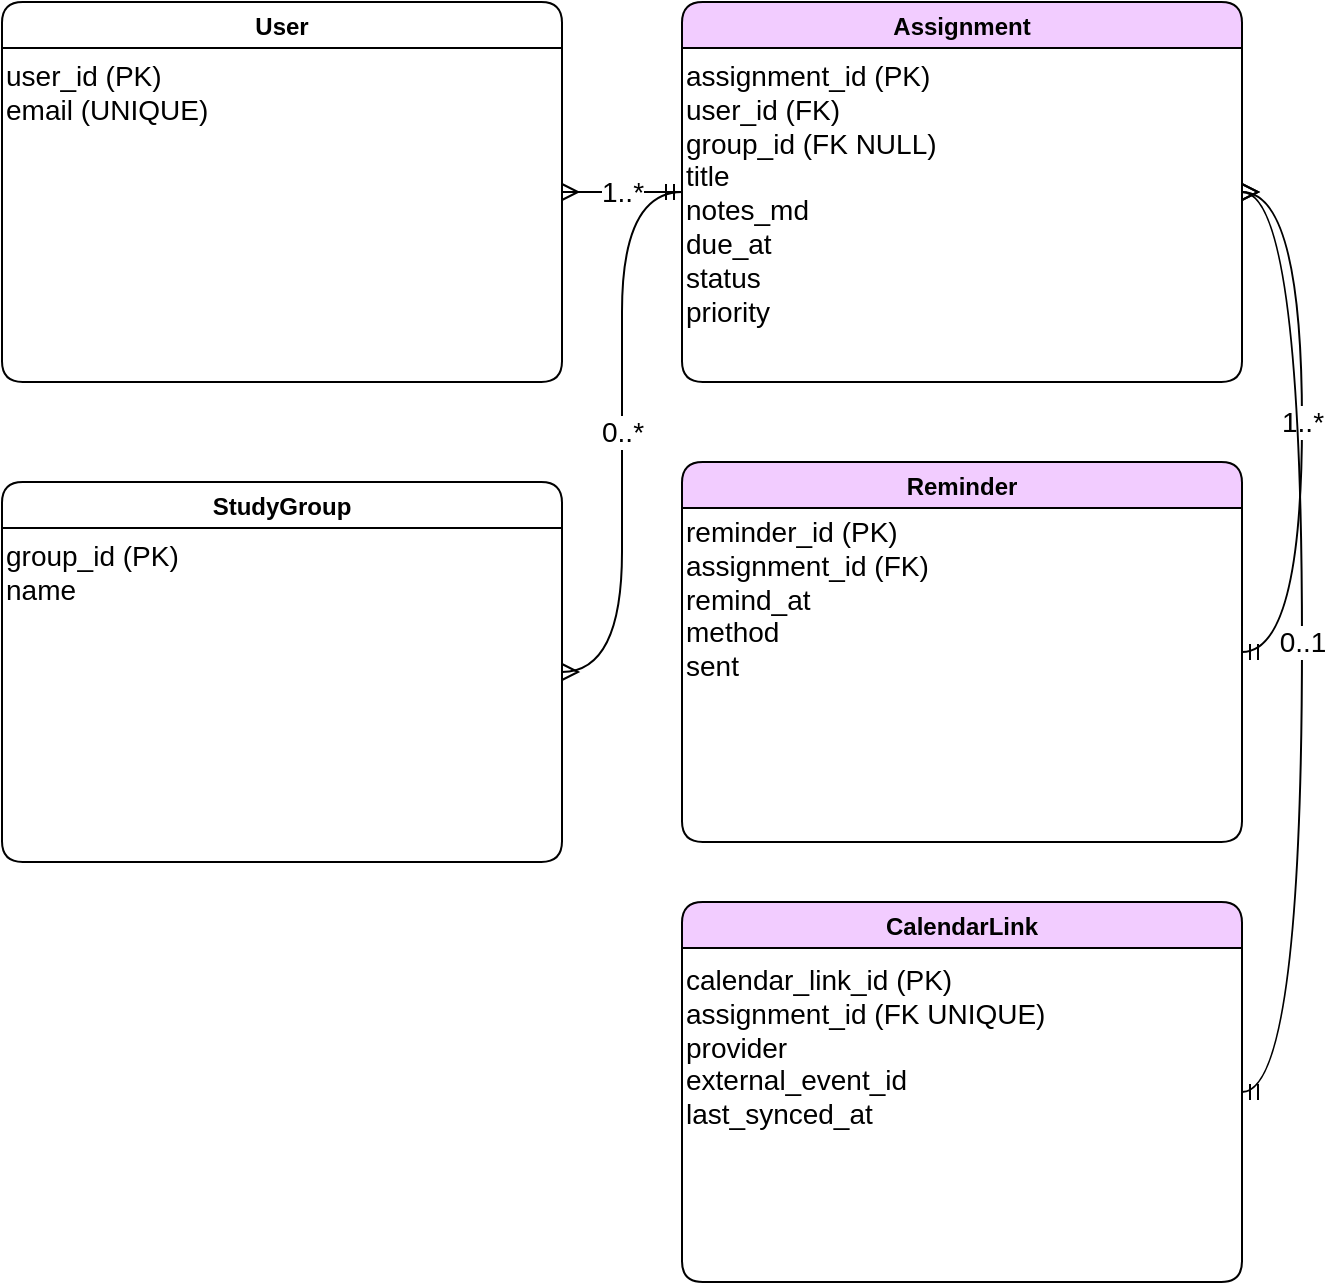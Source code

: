 <mxfile version="28.2.5">
  <diagram name="UC‑4 Planner &amp; Calendar Sync" id="UC4-Labeled">
    <mxGraphModel dx="1418" dy="756" grid="1" gridSize="10" guides="1" tooltips="1" connect="1" arrows="1" fold="1" page="1" pageScale="1" pageWidth="1800" pageHeight="1200" math="0" shadow="0">
      <root>
        <mxCell id="0" />
        <mxCell id="1" parent="0" />
        <mxCell id="id12005" value="User" style="swimlane;rounded=1;fillColor=#FFFFFF;" parent="1" vertex="1">
          <mxGeometry x="80" y="80" width="280" height="190" as="geometry" />
        </mxCell>
        <mxCell id="id12006" value="&lt;div&gt;user_id (PK)&lt;/div&gt;&lt;div&gt;email (UNIQUE)&lt;/div&gt;" style="text;html=1;align=left;verticalAlign=top;resizable=0;points=[];autosize=1;strokeColor=none;fillColor=none;fontSize=14;" parent="id12005" vertex="1">
          <mxGeometry y="22" width="260" height="166" as="geometry" />
        </mxCell>
        <mxCell id="id12007" value="StudyGroup" style="swimlane;rounded=1;fillColor=#FFFFFF;" parent="1" vertex="1">
          <mxGeometry x="80" y="320" width="280" height="190" as="geometry" />
        </mxCell>
        <mxCell id="id12008" value="&lt;div&gt;group_id (PK)&lt;/div&gt;&lt;div&gt;name&lt;/div&gt;" style="text;html=1;align=left;verticalAlign=top;resizable=0;points=[];autosize=1;strokeColor=none;fillColor=none;fontSize=14;" parent="id12007" vertex="1">
          <mxGeometry y="22" width="260" height="166" as="geometry" />
        </mxCell>
        <mxCell id="id12009" value="Assignment" style="swimlane;rounded=1;fillColor=#F2CCFF;" parent="1" vertex="1">
          <mxGeometry x="420" y="80" width="280" height="190" as="geometry" />
        </mxCell>
        <mxCell id="id12010" value="&lt;div&gt;assignment_id (PK)&lt;/div&gt;&lt;div&gt;user_id (FK)&lt;/div&gt;&lt;div&gt;group_id (FK NULL)&lt;/div&gt;&lt;div&gt;title&lt;/div&gt;&lt;div&gt;notes_md&lt;/div&gt;&lt;div&gt;due_at&lt;/div&gt;&lt;div&gt;status&lt;/div&gt;&lt;div&gt;priority&lt;/div&gt;" style="text;html=1;align=left;verticalAlign=top;resizable=0;points=[];autosize=1;strokeColor=none;fillColor=none;fontSize=14;" parent="id12009" vertex="1">
          <mxGeometry y="22" width="260" height="166" as="geometry" />
        </mxCell>
        <mxCell id="id12011" value="Reminder" style="swimlane;rounded=1;fillColor=#F2CCFF;" parent="1" vertex="1">
          <mxGeometry x="420" y="310" width="280" height="190" as="geometry" />
        </mxCell>
        <mxCell id="id12012" value="&lt;div&gt;reminder_id (PK)&lt;/div&gt;&lt;div&gt;assignment_id (FK)&lt;/div&gt;&lt;div&gt;remind_at&lt;/div&gt;&lt;div&gt;method&lt;/div&gt;&lt;div&gt;sent&lt;/div&gt;" style="text;html=1;align=left;verticalAlign=top;resizable=0;points=[];autosize=1;strokeColor=none;fillColor=none;fontSize=14;" parent="id12011" vertex="1">
          <mxGeometry y="20" width="260" height="166" as="geometry" />
        </mxCell>
        <mxCell id="id12013" value="CalendarLink" style="swimlane;rounded=1;fillColor=#F2CCFF;" parent="1" vertex="1">
          <mxGeometry x="420" y="530" width="280" height="190" as="geometry" />
        </mxCell>
        <mxCell id="id12014" value="&lt;div&gt;calendar_link_id (PK)&lt;/div&gt;&lt;div&gt;assignment_id (FK UNIQUE)&lt;/div&gt;&lt;div&gt;provider&lt;/div&gt;&lt;div&gt;external_event_id&lt;/div&gt;&lt;div&gt;last_synced_at&lt;/div&gt;" style="text;html=1;align=left;verticalAlign=top;resizable=0;points=[];autosize=1;strokeColor=none;fillColor=none;fontSize=14;" parent="id12013" vertex="1">
          <mxGeometry y="24" width="260" height="166" as="geometry" />
        </mxCell>
        <mxCell id="id12015" value="1..*" style="edgeStyle=entityRelationEdgeStyle;html=1;endArrow=ERmandOne;startArrow=ERmany;rounded=0;curved=1;fontSize=14;" parent="1" source="id12005" target="id12009" edge="1">
          <mxGeometry width="100" height="100" relative="1" as="geometry" />
        </mxCell>
        <mxCell id="id12016" value="0..*" style="edgeStyle=entityRelationEdgeStyle;html=1;endArrow=ERmandOne;startArrow=ERmany;rounded=0;curved=1;fontSize=14;" parent="1" source="id12007" target="id12009" edge="1">
          <mxGeometry width="100" height="100" relative="1" as="geometry" />
        </mxCell>
        <mxCell id="id12017" value="1..*" style="edgeStyle=entityRelationEdgeStyle;html=1;endArrow=ERmandOne;startArrow=ERmany;rounded=0;curved=1;fontSize=14;" parent="1" source="id12009" target="id12011" edge="1">
          <mxGeometry width="100" height="100" relative="1" as="geometry" />
        </mxCell>
        <mxCell id="id12018" value="0..1" style="edgeStyle=entityRelationEdgeStyle;html=1;endArrow=ERmandOne;startArrow=ERmany;rounded=0;curved=1;fontSize=14;" parent="1" source="id12009" target="id12013" edge="1">
          <mxGeometry width="100" height="100" relative="1" as="geometry">
            <mxPoint as="offset" />
          </mxGeometry>
        </mxCell>
      </root>
    </mxGraphModel>
  </diagram>
</mxfile>
